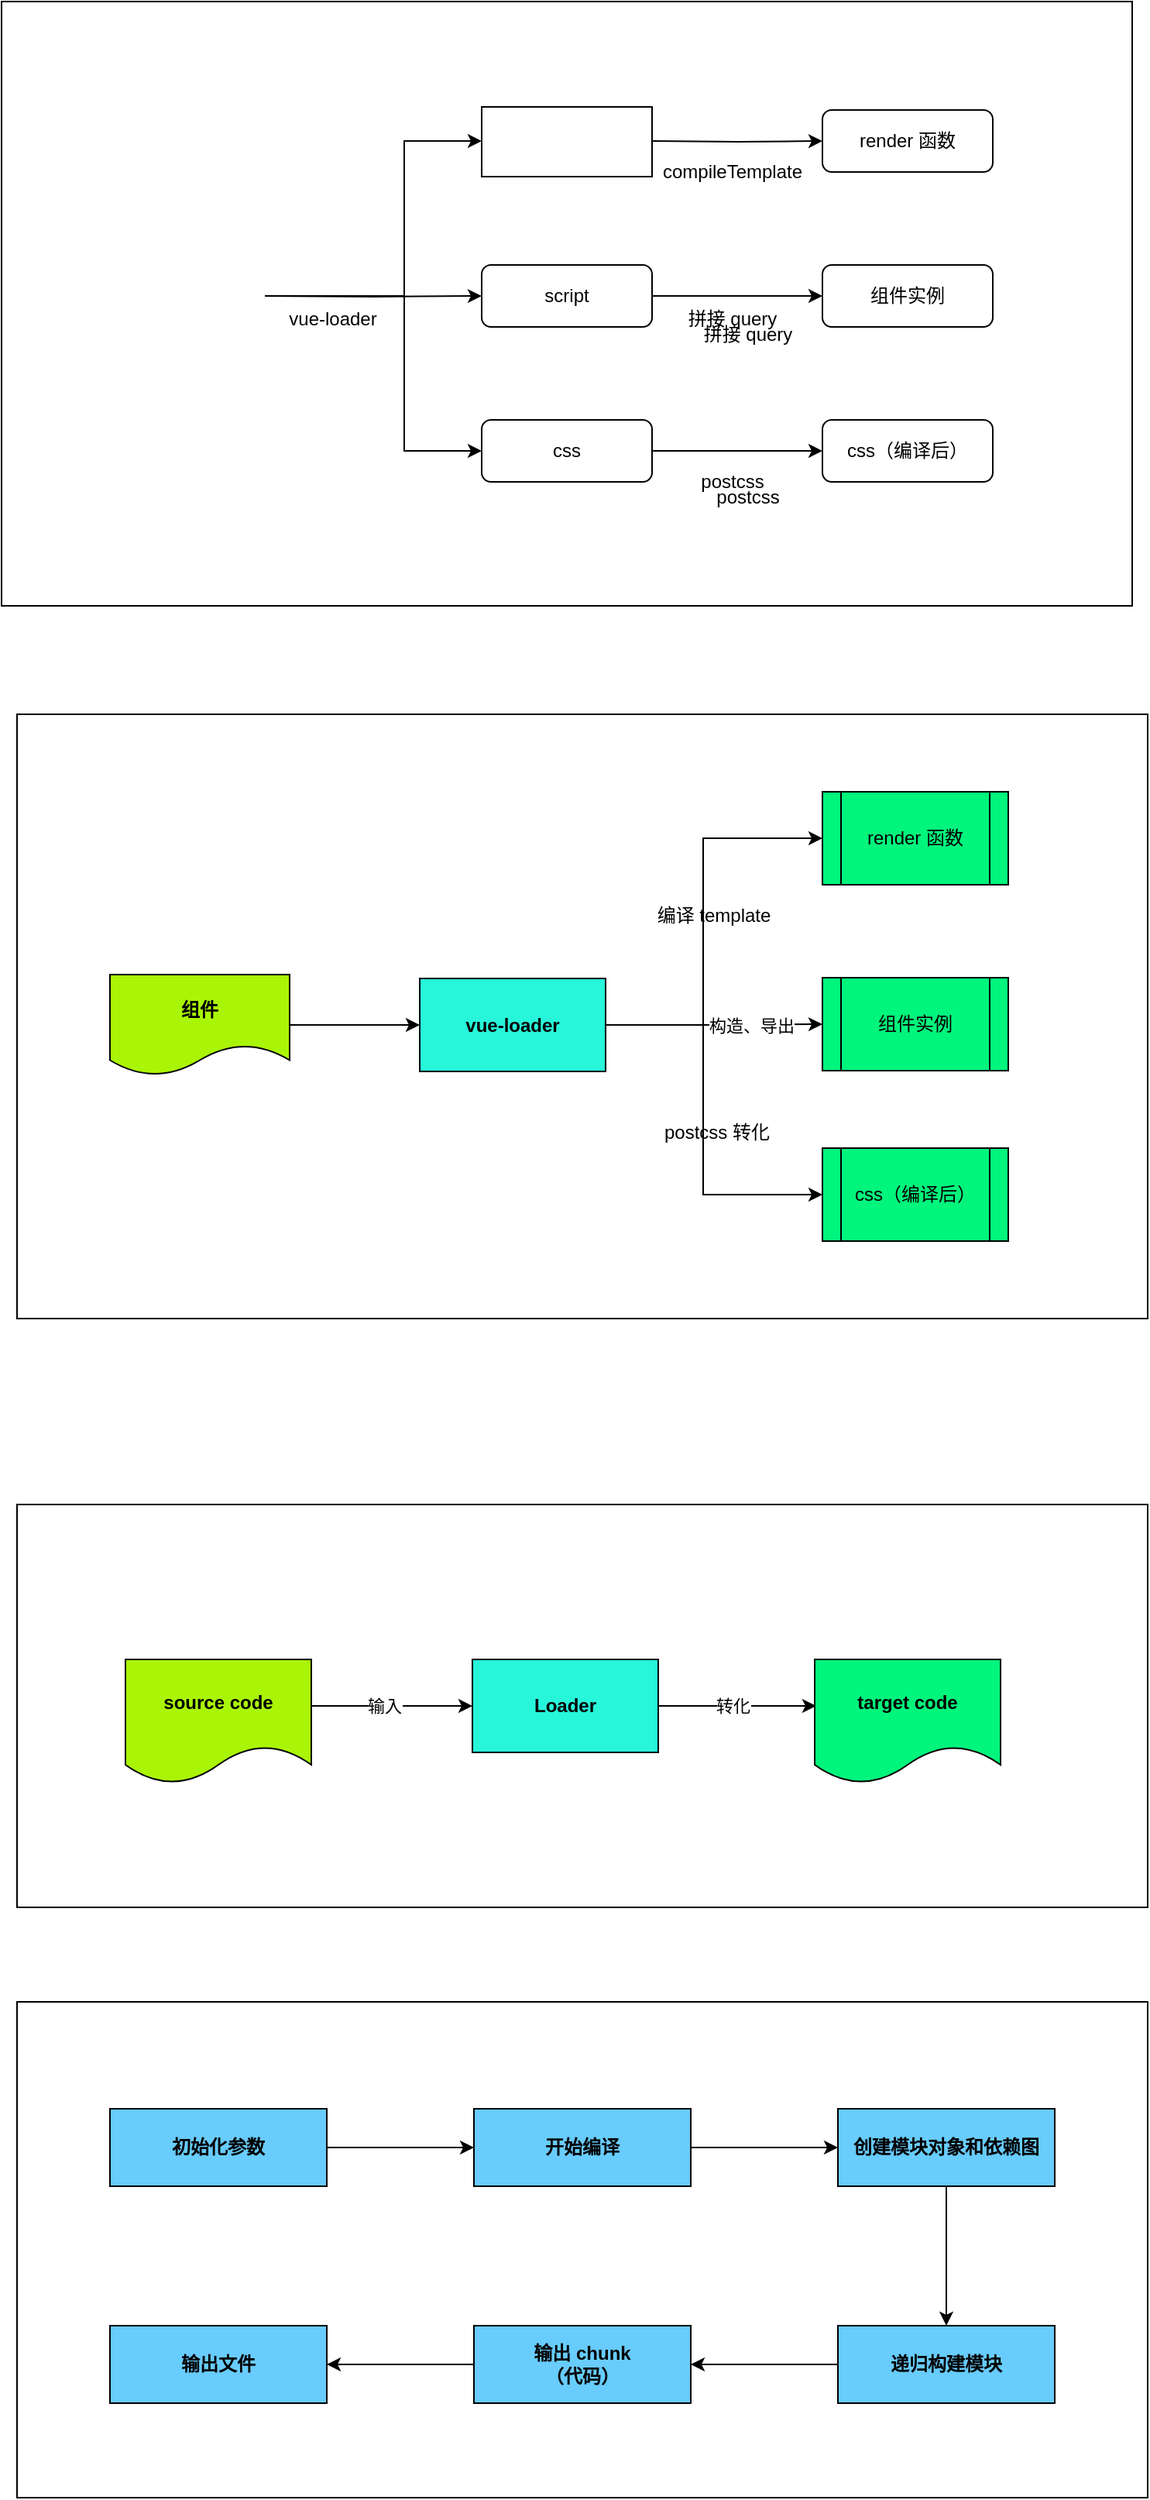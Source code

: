 <mxfile version="14.4.3" type="github">
  <diagram id="snzV0zkpX5HuJy0jhirF" name="Page-1">
    <mxGraphModel dx="946" dy="570" grid="1" gridSize="10" guides="1" tooltips="1" connect="1" arrows="1" fold="1" page="1" pageScale="1" pageWidth="3300" pageHeight="4681" math="0" shadow="0">
      <root>
        <mxCell id="0" />
        <mxCell id="1" parent="0" />
        <mxCell id="j9QSBkJXb1YhkLGrWZEg-1" value="" style="rounded=0;whiteSpace=wrap;html=1;" parent="1" vertex="1">
          <mxGeometry x="100" y="620" width="730" height="390" as="geometry" />
        </mxCell>
        <mxCell id="j9QSBkJXb1YhkLGrWZEg-6" style="edgeStyle=orthogonalEdgeStyle;rounded=0;orthogonalLoop=1;jettySize=auto;html=1;exitX=1;exitY=0.5;exitDx=0;exitDy=0;entryX=0;entryY=0.5;entryDx=0;entryDy=0;" parent="1" target="j9QSBkJXb1YhkLGrWZEg-4" edge="1">
          <mxGeometry relative="1" as="geometry">
            <mxPoint x="270" y="810" as="sourcePoint" />
          </mxGeometry>
        </mxCell>
        <mxCell id="j9QSBkJXb1YhkLGrWZEg-7" style="edgeStyle=orthogonalEdgeStyle;rounded=0;orthogonalLoop=1;jettySize=auto;html=1;exitX=1;exitY=0.5;exitDx=0;exitDy=0;entryX=0;entryY=0.5;entryDx=0;entryDy=0;" parent="1" edge="1">
          <mxGeometry relative="1" as="geometry">
            <mxPoint x="270" y="810" as="sourcePoint" />
            <mxPoint x="410" y="710" as="targetPoint" />
            <Array as="points">
              <mxPoint x="360" y="810" />
              <mxPoint x="360" y="710" />
            </Array>
          </mxGeometry>
        </mxCell>
        <mxCell id="j9QSBkJXb1YhkLGrWZEg-8" style="edgeStyle=orthogonalEdgeStyle;rounded=0;orthogonalLoop=1;jettySize=auto;html=1;exitX=1;exitY=0.5;exitDx=0;exitDy=0;entryX=0;entryY=0.5;entryDx=0;entryDy=0;" parent="1" target="j9QSBkJXb1YhkLGrWZEg-5" edge="1">
          <mxGeometry relative="1" as="geometry">
            <mxPoint x="270" y="810" as="sourcePoint" />
            <Array as="points">
              <mxPoint x="360" y="810" />
              <mxPoint x="360" y="910" />
            </Array>
          </mxGeometry>
        </mxCell>
        <mxCell id="j9QSBkJXb1YhkLGrWZEg-10" style="edgeStyle=orthogonalEdgeStyle;rounded=0;orthogonalLoop=1;jettySize=auto;html=1;exitX=1;exitY=0.5;exitDx=0;exitDy=0;" parent="1" target="j9QSBkJXb1YhkLGrWZEg-9" edge="1">
          <mxGeometry relative="1" as="geometry">
            <mxPoint x="520" y="710" as="sourcePoint" />
          </mxGeometry>
        </mxCell>
        <mxCell id="j9QSBkJXb1YhkLGrWZEg-12" style="edgeStyle=orthogonalEdgeStyle;rounded=0;orthogonalLoop=1;jettySize=auto;html=1;exitX=1;exitY=0.5;exitDx=0;exitDy=0;entryX=0;entryY=0.5;entryDx=0;entryDy=0;" parent="1" source="j9QSBkJXb1YhkLGrWZEg-4" target="j9QSBkJXb1YhkLGrWZEg-11" edge="1">
          <mxGeometry relative="1" as="geometry" />
        </mxCell>
        <mxCell id="j9QSBkJXb1YhkLGrWZEg-4" value="script" style="rounded=1;whiteSpace=wrap;html=1;" parent="1" vertex="1">
          <mxGeometry x="410" y="790" width="110" height="40" as="geometry" />
        </mxCell>
        <mxCell id="j9QSBkJXb1YhkLGrWZEg-14" style="edgeStyle=orthogonalEdgeStyle;rounded=0;orthogonalLoop=1;jettySize=auto;html=1;exitX=1;exitY=0.5;exitDx=0;exitDy=0;entryX=0;entryY=0.5;entryDx=0;entryDy=0;" parent="1" source="j9QSBkJXb1YhkLGrWZEg-5" target="j9QSBkJXb1YhkLGrWZEg-13" edge="1">
          <mxGeometry relative="1" as="geometry" />
        </mxCell>
        <mxCell id="j9QSBkJXb1YhkLGrWZEg-5" value="css" style="rounded=1;whiteSpace=wrap;html=1;" parent="1" vertex="1">
          <mxGeometry x="410" y="890" width="110" height="40" as="geometry" />
        </mxCell>
        <mxCell id="j9QSBkJXb1YhkLGrWZEg-9" value="render 函数" style="rounded=1;whiteSpace=wrap;html=1;" parent="1" vertex="1">
          <mxGeometry x="630" y="690" width="110" height="40" as="geometry" />
        </mxCell>
        <mxCell id="j9QSBkJXb1YhkLGrWZEg-11" value="组件实例" style="rounded=1;whiteSpace=wrap;html=1;" parent="1" vertex="1">
          <mxGeometry x="630" y="790" width="110" height="40" as="geometry" />
        </mxCell>
        <mxCell id="j9QSBkJXb1YhkLGrWZEg-13" value="css（编译后）" style="rounded=1;whiteSpace=wrap;html=1;" parent="1" vertex="1">
          <mxGeometry x="630" y="890" width="110" height="40" as="geometry" />
        </mxCell>
        <mxCell id="j9QSBkJXb1YhkLGrWZEg-15" value="postcss" style="text;html=1;strokeColor=none;fillColor=none;align=center;verticalAlign=middle;whiteSpace=wrap;rounded=0;" parent="1" vertex="1">
          <mxGeometry x="552" y="920" width="40" height="20" as="geometry" />
        </mxCell>
        <mxCell id="j9QSBkJXb1YhkLGrWZEg-16" value="拼接 query" style="text;html=1;strokeColor=none;fillColor=none;align=center;verticalAlign=middle;whiteSpace=wrap;rounded=0;" parent="1" vertex="1">
          <mxGeometry x="538" y="815" width="68" height="20" as="geometry" />
        </mxCell>
        <mxCell id="j9QSBkJXb1YhkLGrWZEg-17" value="compileTemplate" style="text;html=1;strokeColor=none;fillColor=none;align=center;verticalAlign=middle;whiteSpace=wrap;rounded=0;" parent="1" vertex="1">
          <mxGeometry x="538" y="720" width="68" height="20" as="geometry" />
        </mxCell>
        <mxCell id="VzhS6pNXvzRMnDDFk7cc-1" value="" style="rounded=0;whiteSpace=wrap;html=1;" parent="1" vertex="1">
          <mxGeometry x="110" y="1080" width="730" height="390" as="geometry" />
        </mxCell>
        <mxCell id="paWIo_fODG15XczuzQRw-1" value="vue-loader" style="text;html=1;strokeColor=none;fillColor=none;align=center;verticalAlign=middle;whiteSpace=wrap;rounded=0;" parent="1" vertex="1">
          <mxGeometry x="274" y="815" width="80" height="20" as="geometry" />
        </mxCell>
        <mxCell id="paWIo_fODG15XczuzQRw-2" style="edgeStyle=orthogonalEdgeStyle;rounded=0;orthogonalLoop=1;jettySize=auto;html=1;exitX=0.5;exitY=1;exitDx=0;exitDy=0;" parent="1" source="paWIo_fODG15XczuzQRw-1" target="paWIo_fODG15XczuzQRw-1" edge="1">
          <mxGeometry relative="1" as="geometry" />
        </mxCell>
        <mxCell id="paWIo_fODG15XczuzQRw-3" value="" style="rounded=0;whiteSpace=wrap;html=1;" parent="1" vertex="1">
          <mxGeometry x="410" y="688" width="110" height="45" as="geometry" />
        </mxCell>
        <mxCell id="paWIo_fODG15XczuzQRw-11" style="edgeStyle=orthogonalEdgeStyle;rounded=0;orthogonalLoop=1;jettySize=auto;html=1;exitX=1;exitY=0.5;exitDx=0;exitDy=0;entryX=0;entryY=0.5;entryDx=0;entryDy=0;" parent="1" source="paWIo_fODG15XczuzQRw-4" target="paWIo_fODG15XczuzQRw-6" edge="1">
          <mxGeometry relative="1" as="geometry" />
        </mxCell>
        <mxCell id="paWIo_fODG15XczuzQRw-4" value="&lt;b&gt;组件&lt;/b&gt;" style="shape=document;whiteSpace=wrap;html=1;boundedLbl=1;fillColor=#AAF507;" parent="1" vertex="1">
          <mxGeometry x="170" y="1248" width="116" height="65" as="geometry" />
        </mxCell>
        <mxCell id="paWIo_fODG15XczuzQRw-10" style="edgeStyle=orthogonalEdgeStyle;rounded=0;orthogonalLoop=1;jettySize=auto;html=1;exitX=1;exitY=0.5;exitDx=0;exitDy=0;entryX=0;entryY=0.5;entryDx=0;entryDy=0;" parent="1" source="paWIo_fODG15XczuzQRw-6" target="paWIo_fODG15XczuzQRw-8" edge="1">
          <mxGeometry relative="1" as="geometry" />
        </mxCell>
        <mxCell id="paWIo_fODG15XczuzQRw-23" value="构造、导出" style="edgeLabel;html=1;align=center;verticalAlign=middle;resizable=0;points=[];" parent="paWIo_fODG15XczuzQRw-10" vertex="1" connectable="0">
          <mxGeometry x="0.339" y="-1" relative="1" as="geometry">
            <mxPoint as="offset" />
          </mxGeometry>
        </mxCell>
        <mxCell id="paWIo_fODG15XczuzQRw-12" style="edgeStyle=orthogonalEdgeStyle;rounded=0;orthogonalLoop=1;jettySize=auto;html=1;exitX=1;exitY=0.5;exitDx=0;exitDy=0;entryX=0;entryY=0.5;entryDx=0;entryDy=0;" parent="1" source="paWIo_fODG15XczuzQRw-6" target="paWIo_fODG15XczuzQRw-7" edge="1">
          <mxGeometry relative="1" as="geometry">
            <mxPoint x="503" y="1280" as="sourcePoint" />
            <mxPoint x="633" y="1160" as="targetPoint" />
            <Array as="points">
              <mxPoint x="553" y="1281" />
              <mxPoint x="553" y="1160" />
            </Array>
          </mxGeometry>
        </mxCell>
        <mxCell id="paWIo_fODG15XczuzQRw-13" style="edgeStyle=orthogonalEdgeStyle;rounded=0;orthogonalLoop=1;jettySize=auto;html=1;exitX=1;exitY=0.5;exitDx=0;exitDy=0;entryX=0;entryY=0.5;entryDx=0;entryDy=0;" parent="1" source="paWIo_fODG15XczuzQRw-6" edge="1">
          <mxGeometry relative="1" as="geometry">
            <mxPoint x="503" y="1280" as="sourcePoint" />
            <mxPoint x="630" y="1390" as="targetPoint" />
            <Array as="points">
              <mxPoint x="553" y="1281" />
              <mxPoint x="553" y="1390" />
            </Array>
          </mxGeometry>
        </mxCell>
        <mxCell id="paWIo_fODG15XczuzQRw-6" value="&lt;b&gt;vue-loader&lt;/b&gt;" style="rounded=0;whiteSpace=wrap;html=1;fillColor=#27F6DA;" parent="1" vertex="1">
          <mxGeometry x="370" y="1250.5" width="120" height="60" as="geometry" />
        </mxCell>
        <mxCell id="paWIo_fODG15XczuzQRw-7" value="&lt;span&gt;render 函数&lt;/span&gt;" style="shape=process;whiteSpace=wrap;html=1;backgroundOutline=1;fillColor=#00F57C;" parent="1" vertex="1">
          <mxGeometry x="630" y="1130" width="120" height="60" as="geometry" />
        </mxCell>
        <mxCell id="paWIo_fODG15XczuzQRw-8" value="&lt;span&gt;组件实例&lt;/span&gt;" style="shape=process;whiteSpace=wrap;html=1;backgroundOutline=1;fillColor=#00F57C;" parent="1" vertex="1">
          <mxGeometry x="630" y="1250" width="120" height="60" as="geometry" />
        </mxCell>
        <mxCell id="paWIo_fODG15XczuzQRw-9" value="&lt;span&gt;css（编译后）&lt;/span&gt;" style="shape=process;whiteSpace=wrap;html=1;backgroundOutline=1;fillColor=#00F57C;" parent="1" vertex="1">
          <mxGeometry x="630" y="1360" width="120" height="60" as="geometry" />
        </mxCell>
        <mxCell id="paWIo_fODG15XczuzQRw-15" value="编译 template" style="text;html=1;strokeColor=none;fillColor=none;align=center;verticalAlign=middle;whiteSpace=wrap;rounded=0;" parent="1" vertex="1">
          <mxGeometry x="520" y="1200" width="80" height="20" as="geometry" />
        </mxCell>
        <mxCell id="paWIo_fODG15XczuzQRw-16" value="拼接 query" style="text;html=1;strokeColor=none;fillColor=none;align=center;verticalAlign=middle;whiteSpace=wrap;rounded=0;" parent="1" vertex="1">
          <mxGeometry x="548" y="825" width="68" height="20" as="geometry" />
        </mxCell>
        <mxCell id="paWIo_fODG15XczuzQRw-18" value="postcss" style="text;html=1;strokeColor=none;fillColor=none;align=center;verticalAlign=middle;whiteSpace=wrap;rounded=0;" parent="1" vertex="1">
          <mxGeometry x="562" y="930" width="40" height="20" as="geometry" />
        </mxCell>
        <mxCell id="paWIo_fODG15XczuzQRw-20" value="postcss 转化" style="text;html=1;strokeColor=none;fillColor=none;align=center;verticalAlign=middle;whiteSpace=wrap;rounded=0;" parent="1" vertex="1">
          <mxGeometry x="524" y="1340" width="76" height="20" as="geometry" />
        </mxCell>
        <mxCell id="RzEKwcw9UKyjINNDPMjQ-1" value="" style="rounded=0;whiteSpace=wrap;html=1;" parent="1" vertex="1">
          <mxGeometry x="110" y="1590" width="730" height="260" as="geometry" />
        </mxCell>
        <mxCell id="RzEKwcw9UKyjINNDPMjQ-5" value="输入" style="edgeStyle=orthogonalEdgeStyle;rounded=0;orthogonalLoop=1;jettySize=auto;html=1;exitX=1;exitY=0.5;exitDx=0;exitDy=0;entryX=0;entryY=0.5;entryDx=0;entryDy=0;" parent="1" source="RzEKwcw9UKyjINNDPMjQ-2" target="RzEKwcw9UKyjINNDPMjQ-3" edge="1">
          <mxGeometry relative="1" as="geometry">
            <Array as="points">
              <mxPoint x="300" y="1720" />
            </Array>
          </mxGeometry>
        </mxCell>
        <mxCell id="RzEKwcw9UKyjINNDPMjQ-2" value="&lt;b&gt;source code&lt;/b&gt;" style="shape=document;whiteSpace=wrap;html=1;boundedLbl=1;fillColor=#AAF507;" parent="1" vertex="1">
          <mxGeometry x="180" y="1690" width="120" height="80" as="geometry" />
        </mxCell>
        <mxCell id="RzEKwcw9UKyjINNDPMjQ-7" style="rounded=0;orthogonalLoop=1;jettySize=auto;html=1;exitX=1;exitY=0.5;exitDx=0;exitDy=0;entryX=0.008;entryY=0.375;entryDx=0;entryDy=0;entryPerimeter=0;" parent="1" source="RzEKwcw9UKyjINNDPMjQ-3" target="RzEKwcw9UKyjINNDPMjQ-4" edge="1">
          <mxGeometry relative="1" as="geometry" />
        </mxCell>
        <mxCell id="RzEKwcw9UKyjINNDPMjQ-8" value="转化" style="edgeLabel;html=1;align=center;verticalAlign=middle;resizable=0;points=[];" parent="RzEKwcw9UKyjINNDPMjQ-7" vertex="1" connectable="0">
          <mxGeometry x="0.02" y="-2" relative="1" as="geometry">
            <mxPoint x="-4" y="-2" as="offset" />
          </mxGeometry>
        </mxCell>
        <mxCell id="RzEKwcw9UKyjINNDPMjQ-3" value="&lt;b&gt;Loader&lt;/b&gt;" style="rounded=0;whiteSpace=wrap;html=1;fillColor=#27F6DA;" parent="1" vertex="1">
          <mxGeometry x="404" y="1690" width="120" height="60" as="geometry" />
        </mxCell>
        <mxCell id="RzEKwcw9UKyjINNDPMjQ-4" value="&lt;b&gt;target code&lt;/b&gt;" style="shape=document;whiteSpace=wrap;html=1;boundedLbl=1;fillColor=#00F57C;" parent="1" vertex="1">
          <mxGeometry x="625" y="1690" width="120" height="80" as="geometry" />
        </mxCell>
        <mxCell id="BaDR75QXlvPfgkzsjVeb-1" value="" style="rounded=0;whiteSpace=wrap;html=1;" vertex="1" parent="1">
          <mxGeometry x="110" y="1911" width="730" height="320" as="geometry" />
        </mxCell>
        <mxCell id="BaDR75QXlvPfgkzsjVeb-15" style="edgeStyle=orthogonalEdgeStyle;rounded=0;orthogonalLoop=1;jettySize=auto;html=1;exitX=0.5;exitY=1;exitDx=0;exitDy=0;" edge="1" parent="1" source="BaDR75QXlvPfgkzsjVeb-4" target="BaDR75QXlvPfgkzsjVeb-8">
          <mxGeometry relative="1" as="geometry" />
        </mxCell>
        <mxCell id="BaDR75QXlvPfgkzsjVeb-4" value="&lt;b&gt;创建模块对象和依赖图&lt;/b&gt;" style="rounded=0;whiteSpace=wrap;html=1;fillColor=#68CCFD;" vertex="1" parent="1">
          <mxGeometry x="640" y="1980" width="140" height="50" as="geometry" />
        </mxCell>
        <mxCell id="BaDR75QXlvPfgkzsjVeb-16" style="edgeStyle=orthogonalEdgeStyle;rounded=0;orthogonalLoop=1;jettySize=auto;html=1;exitX=0;exitY=0.5;exitDx=0;exitDy=0;entryX=1;entryY=0.5;entryDx=0;entryDy=0;" edge="1" parent="1" source="BaDR75QXlvPfgkzsjVeb-8" target="BaDR75QXlvPfgkzsjVeb-12">
          <mxGeometry relative="1" as="geometry" />
        </mxCell>
        <mxCell id="BaDR75QXlvPfgkzsjVeb-8" value="&lt;b&gt;递归构建模块&lt;/b&gt;" style="rounded=0;whiteSpace=wrap;html=1;fillColor=#68CCFD;" vertex="1" parent="1">
          <mxGeometry x="640" y="2120" width="140" height="50" as="geometry" />
        </mxCell>
        <mxCell id="BaDR75QXlvPfgkzsjVeb-14" style="edgeStyle=orthogonalEdgeStyle;rounded=0;orthogonalLoop=1;jettySize=auto;html=1;exitX=1;exitY=0.5;exitDx=0;exitDy=0;" edge="1" parent="1" source="BaDR75QXlvPfgkzsjVeb-9" target="BaDR75QXlvPfgkzsjVeb-4">
          <mxGeometry relative="1" as="geometry" />
        </mxCell>
        <mxCell id="BaDR75QXlvPfgkzsjVeb-9" value="&lt;b&gt;开始编译&lt;/b&gt;" style="rounded=0;whiteSpace=wrap;html=1;fillColor=#68CCFD;" vertex="1" parent="1">
          <mxGeometry x="405" y="1980" width="140" height="50" as="geometry" />
        </mxCell>
        <mxCell id="BaDR75QXlvPfgkzsjVeb-13" style="edgeStyle=orthogonalEdgeStyle;rounded=0;orthogonalLoop=1;jettySize=auto;html=1;exitX=1;exitY=0.5;exitDx=0;exitDy=0;entryX=0;entryY=0.5;entryDx=0;entryDy=0;" edge="1" parent="1" source="BaDR75QXlvPfgkzsjVeb-10" target="BaDR75QXlvPfgkzsjVeb-9">
          <mxGeometry relative="1" as="geometry" />
        </mxCell>
        <mxCell id="BaDR75QXlvPfgkzsjVeb-10" value="&lt;b&gt;初始化参数&lt;/b&gt;" style="rounded=0;whiteSpace=wrap;html=1;fillColor=#68CCFD;" vertex="1" parent="1">
          <mxGeometry x="170" y="1980" width="140" height="50" as="geometry" />
        </mxCell>
        <mxCell id="BaDR75QXlvPfgkzsjVeb-11" value="&lt;b&gt;输出文件&lt;/b&gt;" style="rounded=0;whiteSpace=wrap;html=1;fillColor=#68CCFD;" vertex="1" parent="1">
          <mxGeometry x="170" y="2120" width="140" height="50" as="geometry" />
        </mxCell>
        <mxCell id="BaDR75QXlvPfgkzsjVeb-17" style="edgeStyle=orthogonalEdgeStyle;rounded=0;orthogonalLoop=1;jettySize=auto;html=1;exitX=0;exitY=0.5;exitDx=0;exitDy=0;entryX=1;entryY=0.5;entryDx=0;entryDy=0;" edge="1" parent="1" source="BaDR75QXlvPfgkzsjVeb-12" target="BaDR75QXlvPfgkzsjVeb-11">
          <mxGeometry relative="1" as="geometry" />
        </mxCell>
        <mxCell id="BaDR75QXlvPfgkzsjVeb-12" value="&lt;b&gt;输出 chunk&lt;br&gt;（代码）&lt;/b&gt;" style="rounded=0;whiteSpace=wrap;html=1;fillColor=#68CCFD;" vertex="1" parent="1">
          <mxGeometry x="405" y="2120" width="140" height="50" as="geometry" />
        </mxCell>
      </root>
    </mxGraphModel>
  </diagram>
</mxfile>
